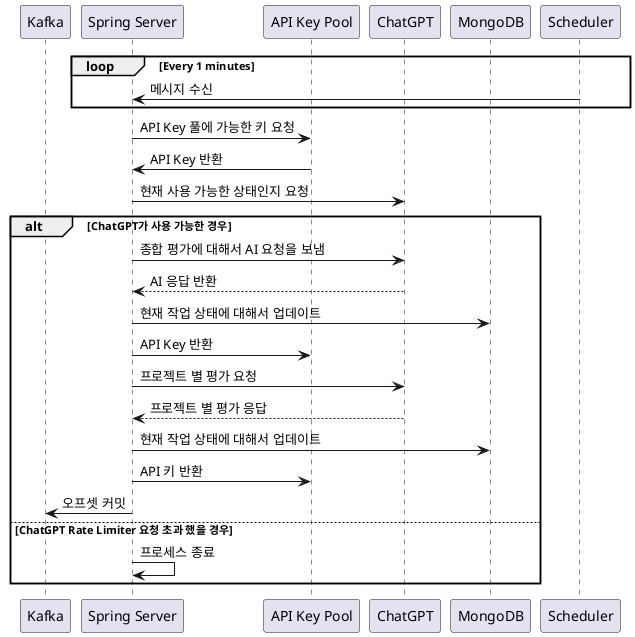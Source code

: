 @startuml
participant Kafka
participant "Spring Server" as server
participant "API Key Pool" as ApiPool
participant ChatGPT
participant MongoDB
participant Scheduler
loop Every 1 minutes
    Scheduler -> server : 메시지 수신
end loop

server -> ApiPool : API Key 풀에 가능한 키 요청
ApiPool -> server : API Key 반환

server -> ChatGPT : 현재 사용 가능한 상태인지 요청

alt ChatGPT가 사용 가능한 경우
    server -> ChatGPT : 종합 평가에 대해서 AI 요청을 보냄
    ChatGPT --> server : AI 응답 반환
    server -> MongoDB : 현재 작업 상태에 대해서 업데이트
    server -> ApiPool : API Key 반환


    server -> ChatGPT : 프로젝트 별 평가 요청
    ChatGPT --> server : 프로젝트 별 평가 응답
    server -> MongoDB : 현재 작업 상태에 대해서 업데이트
    server -> ApiPool : API 키 반환


    server -> Kafka : 오프셋 커밋

else ChatGPT Rate Limiter 요청 초과 했을 경우
    server -> server : 프로세스 종료
end alt

@enduml
